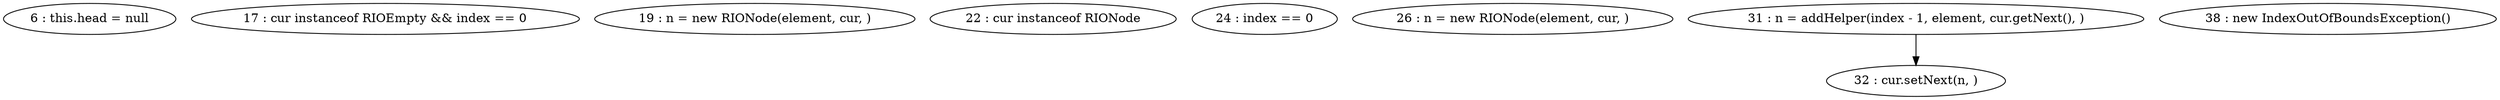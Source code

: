 digraph G {
"6 : this.head = null"
"17 : cur instanceof RIOEmpty && index == 0"
"19 : n = new RIONode(element, cur, )"
"22 : cur instanceof RIONode"
"24 : index == 0"
"26 : n = new RIONode(element, cur, )"
"31 : n = addHelper(index - 1, element, cur.getNext(), )"
"31 : n = addHelper(index - 1, element, cur.getNext(), )" -> "32 : cur.setNext(n, )"
"32 : cur.setNext(n, )"
"38 : new IndexOutOfBoundsException()"
}